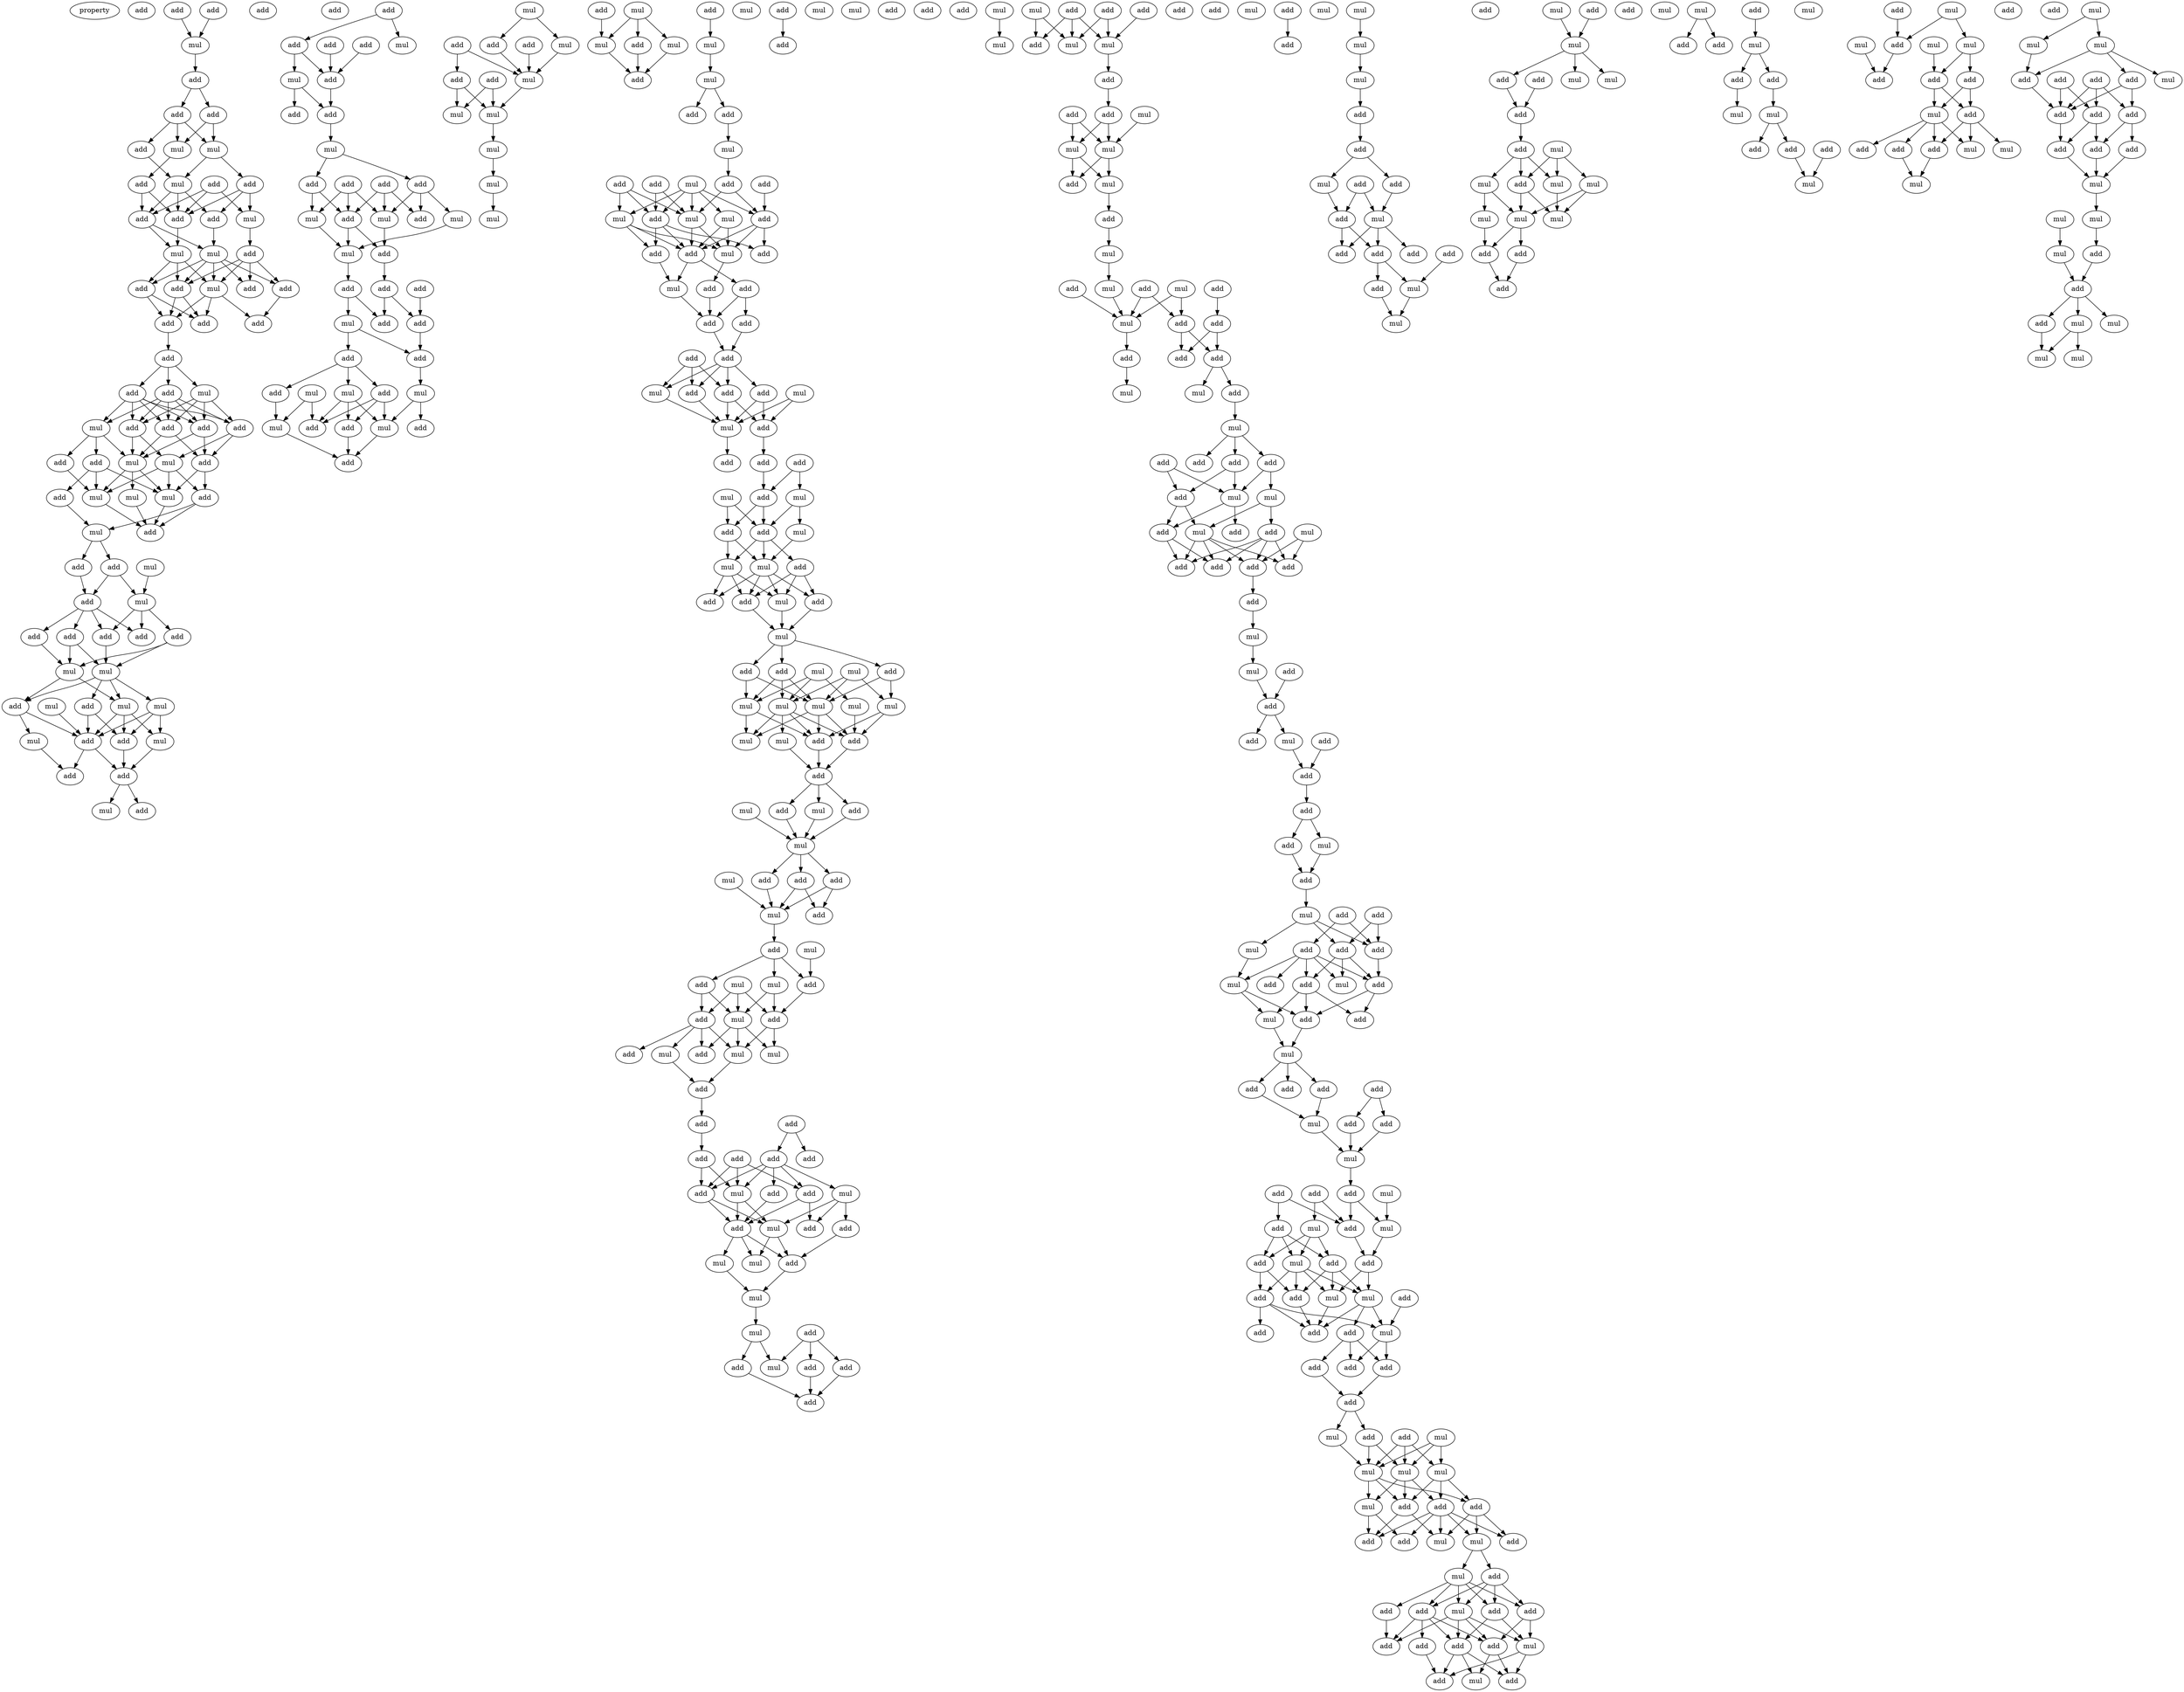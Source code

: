 digraph {
    node [fontcolor=black]
    property [mul=2,lf=1.4]
    0 [ label = add ];
    1 [ label = add ];
    2 [ label = add ];
    3 [ label = mul ];
    4 [ label = add ];
    5 [ label = add ];
    6 [ label = add ];
    7 [ label = mul ];
    8 [ label = mul ];
    9 [ label = add ];
    10 [ label = add ];
    11 [ label = add ];
    12 [ label = add ];
    13 [ label = mul ];
    14 [ label = add ];
    15 [ label = add ];
    16 [ label = mul ];
    17 [ label = add ];
    18 [ label = add ];
    19 [ label = mul ];
    20 [ label = mul ];
    21 [ label = add ];
    22 [ label = add ];
    23 [ label = add ];
    24 [ label = add ];
    25 [ label = mul ];
    26 [ label = add ];
    27 [ label = add ];
    28 [ label = add ];
    29 [ label = add ];
    30 [ label = mul ];
    31 [ label = add ];
    32 [ label = add ];
    33 [ label = add ];
    34 [ label = add ];
    35 [ label = mul ];
    36 [ label = add ];
    37 [ label = add ];
    38 [ label = mul ];
    39 [ label = mul ];
    40 [ label = add ];
    41 [ label = add ];
    42 [ label = add ];
    43 [ label = mul ];
    44 [ label = add ];
    45 [ label = mul ];
    46 [ label = mul ];
    47 [ label = add ];
    48 [ label = mul ];
    49 [ label = add ];
    50 [ label = add ];
    51 [ label = mul ];
    52 [ label = add ];
    53 [ label = add ];
    54 [ label = mul ];
    55 [ label = add ];
    56 [ label = add ];
    57 [ label = add ];
    58 [ label = add ];
    59 [ label = add ];
    60 [ label = mul ];
    61 [ label = mul ];
    62 [ label = add ];
    63 [ label = mul ];
    64 [ label = mul ];
    65 [ label = add ];
    66 [ label = mul ];
    67 [ label = add ];
    68 [ label = mul ];
    69 [ label = mul ];
    70 [ label = add ];
    71 [ label = add ];
    72 [ label = add ];
    73 [ label = mul ];
    74 [ label = add ];
    75 [ label = add ];
    76 [ label = add ];
    77 [ label = add ];
    78 [ label = add ];
    79 [ label = add ];
    80 [ label = add ];
    81 [ label = mul ];
    82 [ label = mul ];
    83 [ label = add ];
    84 [ label = add ];
    85 [ label = add ];
    86 [ label = mul ];
    87 [ label = add ];
    88 [ label = add ];
    89 [ label = add ];
    90 [ label = add ];
    91 [ label = mul ];
    92 [ label = add ];
    93 [ label = mul ];
    94 [ label = add ];
    95 [ label = mul ];
    96 [ label = add ];
    97 [ label = mul ];
    98 [ label = add ];
    99 [ label = add ];
    100 [ label = add ];
    101 [ label = mul ];
    102 [ label = add ];
    103 [ label = add ];
    104 [ label = add ];
    105 [ label = add ];
    106 [ label = add ];
    107 [ label = mul ];
    108 [ label = mul ];
    109 [ label = mul ];
    110 [ label = add ];
    111 [ label = mul ];
    112 [ label = add ];
    113 [ label = add ];
    114 [ label = add ];
    115 [ label = mul ];
    116 [ label = add ];
    117 [ label = mul ];
    118 [ label = add ];
    119 [ label = add ];
    120 [ label = add ];
    121 [ label = mul ];
    122 [ label = add ];
    123 [ label = add ];
    124 [ label = mul ];
    125 [ label = mul ];
    126 [ label = mul ];
    127 [ label = mul ];
    128 [ label = add ];
    129 [ label = mul ];
    130 [ label = mul ];
    131 [ label = add ];
    132 [ label = mul ];
    133 [ label = mul ];
    134 [ label = mul ];
    135 [ label = add ];
    136 [ label = add ];
    137 [ label = mul ];
    138 [ label = mul ];
    139 [ label = add ];
    140 [ label = mul ];
    141 [ label = add ];
    142 [ label = add ];
    143 [ label = add ];
    144 [ label = mul ];
    145 [ label = mul ];
    146 [ label = add ];
    147 [ label = add ];
    148 [ label = add ];
    149 [ label = mul ];
    150 [ label = add ];
    151 [ label = mul ];
    152 [ label = add ];
    153 [ label = mul ];
    154 [ label = mul ];
    155 [ label = add ];
    156 [ label = add ];
    157 [ label = add ];
    158 [ label = mul ];
    159 [ label = add ];
    160 [ label = mul ];
    161 [ label = add ];
    162 [ label = add ];
    163 [ label = add ];
    164 [ label = add ];
    165 [ label = add ];
    166 [ label = add ];
    167 [ label = add ];
    168 [ label = mul ];
    169 [ label = mul ];
    170 [ label = add ];
    171 [ label = add ];
    172 [ label = mul ];
    173 [ label = add ];
    174 [ label = add ];
    175 [ label = add ];
    176 [ label = add ];
    177 [ label = mul ];
    178 [ label = mul ];
    179 [ label = add ];
    180 [ label = add ];
    181 [ label = add ];
    182 [ label = mul ];
    183 [ label = add ];
    184 [ label = mul ];
    185 [ label = mul ];
    186 [ label = add ];
    187 [ label = add ];
    188 [ label = mul ];
    189 [ label = add ];
    190 [ label = mul ];
    191 [ label = mul ];
    192 [ label = add ];
    193 [ label = add ];
    194 [ label = mul ];
    195 [ label = add ];
    196 [ label = mul ];
    197 [ label = mul ];
    198 [ label = mul ];
    199 [ label = mul ];
    200 [ label = mul ];
    201 [ label = mul ];
    202 [ label = add ];
    203 [ label = add ];
    204 [ label = mul ];
    205 [ label = add ];
    206 [ label = mul ];
    207 [ label = add ];
    208 [ label = mul ];
    209 [ label = mul ];
    210 [ label = add ];
    211 [ label = mul ];
    212 [ label = mul ];
    213 [ label = add ];
    214 [ label = add ];
    215 [ label = add ];
    216 [ label = mul ];
    217 [ label = add ];
    218 [ label = mul ];
    219 [ label = add ];
    220 [ label = add ];
    221 [ label = add ];
    222 [ label = mul ];
    223 [ label = mul ];
    224 [ label = add ];
    225 [ label = mul ];
    226 [ label = add ];
    227 [ label = mul ];
    228 [ label = mul ];
    229 [ label = mul ];
    230 [ label = add ];
    231 [ label = add ];
    232 [ label = add ];
    233 [ label = add ];
    234 [ label = add ];
    235 [ label = add ];
    236 [ label = add ];
    237 [ label = add ];
    238 [ label = add ];
    239 [ label = mul ];
    240 [ label = add ];
    241 [ label = add ];
    242 [ label = mul ];
    243 [ label = add ];
    244 [ label = add ];
    245 [ label = add ];
    246 [ label = mul ];
    247 [ label = add ];
    248 [ label = mul ];
    249 [ label = mul ];
    250 [ label = add ];
    251 [ label = mul ];
    252 [ label = mul ];
    253 [ label = add ];
    254 [ label = add ];
    255 [ label = add ];
    256 [ label = add ];
    257 [ label = mul ];
    258 [ label = add ];
    259 [ label = add ];
    260 [ label = add ];
    261 [ label = add ];
    262 [ label = mul ];
    263 [ label = mul ];
    264 [ label = mul ];
    265 [ label = add ];
    266 [ label = add ];
    267 [ label = add ];
    268 [ label = mul ];
    269 [ label = add ];
    270 [ label = mul ];
    271 [ label = add ];
    272 [ label = add ];
    273 [ label = add ];
    274 [ label = mul ];
    275 [ label = mul ];
    276 [ label = mul ];
    277 [ label = add ];
    278 [ label = add ];
    279 [ label = mul ];
    280 [ label = add ];
    281 [ label = mul ];
    282 [ label = add ];
    283 [ label = mul ];
    284 [ label = add ];
    285 [ label = mul ];
    286 [ label = add ];
    287 [ label = add ];
    288 [ label = add ];
    289 [ label = mul ];
    290 [ label = add ];
    291 [ label = add ];
    292 [ label = add ];
    293 [ label = mul ];
    294 [ label = add ];
    295 [ label = mul ];
    296 [ label = mul ];
    297 [ label = add ];
    298 [ label = add ];
    299 [ label = add ];
    300 [ label = add ];
    301 [ label = add ];
    302 [ label = mul ];
    303 [ label = mul ];
    304 [ label = mul ];
    305 [ label = add ];
    306 [ label = add ];
    307 [ label = add ];
    308 [ label = mul ];
    309 [ label = add ];
    310 [ label = add ];
    311 [ label = add ];
    312 [ label = add ];
    313 [ label = add ];
    314 [ label = mul ];
    315 [ label = add ];
    316 [ label = mul ];
    317 [ label = add ];
    318 [ label = add ];
    319 [ label = add ];
    320 [ label = add ];
    321 [ label = mul ];
    322 [ label = mul ];
    323 [ label = add ];
    324 [ label = add ];
    325 [ label = add ];
    326 [ label = mul ];
    327 [ label = add ];
    328 [ label = mul ];
    329 [ label = add ];
    330 [ label = add ];
    331 [ label = add ];
    332 [ label = add ];
    333 [ label = add ];
    334 [ label = mul ];
    335 [ label = add ];
    336 [ label = add ];
    337 [ label = add ];
    338 [ label = mul ];
    339 [ label = mul ];
    340 [ label = add ];
    341 [ label = add ];
    342 [ label = mul ];
    343 [ label = mul ];
    344 [ label = add ];
    345 [ label = add ];
    346 [ label = add ];
    347 [ label = add ];
    348 [ label = add ];
    349 [ label = mul ];
    350 [ label = add ];
    351 [ label = mul ];
    352 [ label = add ];
    353 [ label = add ];
    354 [ label = mul ];
    355 [ label = add ];
    356 [ label = add ];
    357 [ label = mul ];
    358 [ label = mul ];
    359 [ label = add ];
    360 [ label = add ];
    361 [ label = add ];
    362 [ label = mul ];
    363 [ label = add ];
    364 [ label = add ];
    365 [ label = mul ];
    366 [ label = add ];
    367 [ label = add ];
    368 [ label = mul ];
    369 [ label = add ];
    370 [ label = add ];
    371 [ label = add ];
    372 [ label = mul ];
    373 [ label = add ];
    374 [ label = add ];
    375 [ label = add ];
    376 [ label = add ];
    377 [ label = add ];
    378 [ label = mul ];
    379 [ label = add ];
    380 [ label = mul ];
    381 [ label = mul ];
    382 [ label = mul ];
    383 [ label = mul ];
    384 [ label = add ];
    385 [ label = mul ];
    386 [ label = add ];
    387 [ label = add ];
    388 [ label = mul ];
    389 [ label = add ];
    390 [ label = mul ];
    391 [ label = add ];
    392 [ label = add ];
    393 [ label = add ];
    394 [ label = mul ];
    395 [ label = add ];
    396 [ label = add ];
    397 [ label = add ];
    398 [ label = mul ];
    399 [ label = add ];
    400 [ label = add ];
    401 [ label = add ];
    402 [ label = add ];
    403 [ label = add ];
    404 [ label = mul ];
    405 [ label = add ];
    406 [ label = add ];
    407 [ label = mul ];
    408 [ label = add ];
    409 [ label = mul ];
    410 [ label = mul ];
    411 [ label = add ];
    412 [ label = add ];
    413 [ label = mul ];
    414 [ label = mul ];
    415 [ label = add ];
    416 [ label = add ];
    417 [ label = add ];
    418 [ label = add ];
    419 [ label = mul ];
    420 [ label = mul ];
    421 [ label = add ];
    422 [ label = add ];
    423 [ label = add ];
    424 [ label = add ];
    425 [ label = add ];
    426 [ label = add ];
    427 [ label = mul ];
    428 [ label = mul ];
    429 [ label = mul ];
    430 [ label = add ];
    431 [ label = add ];
    432 [ label = mul ];
    433 [ label = add ];
    434 [ label = add ];
    435 [ label = mul ];
    436 [ label = mul ];
    437 [ label = add ];
    438 [ label = mul ];
    439 [ label = add ];
    440 [ label = add ];
    441 [ label = mul ];
    442 [ label = mul ];
    443 [ label = mul ];
    444 [ label = mul ];
    445 [ label = mul ];
    446 [ label = mul ];
    447 [ label = mul ];
    448 [ label = add ];
    449 [ label = add ];
    450 [ label = mul ];
    451 [ label = add ];
    452 [ label = add ];
    453 [ label = add ];
    454 [ label = add ];
    455 [ label = mul ];
    456 [ label = add ];
    457 [ label = add ];
    458 [ label = mul ];
    459 [ label = mul ];
    460 [ label = mul ];
    461 [ label = add ];
    462 [ label = add ];
    463 [ label = add ];
    464 [ label = mul ];
    465 [ label = add ];
    466 [ label = add ];
    467 [ label = mul ];
    468 [ label = mul ];
    469 [ label = mul ];
    470 [ label = mul ];
    471 [ label = add ];
    472 [ label = add ];
    473 [ label = add ];
    474 [ label = add ];
    475 [ label = mul ];
    476 [ label = add ];
    477 [ label = mul ];
    478 [ label = add ];
    479 [ label = add ];
    480 [ label = mul ];
    481 [ label = add ];
    482 [ label = mul ];
    483 [ label = add ];
    484 [ label = mul ];
    485 [ label = mul ];
    486 [ label = mul ];
    487 [ label = add ];
    488 [ label = add ];
    489 [ label = add ];
    490 [ label = mul ];
    491 [ label = add ];
    492 [ label = add ];
    493 [ label = add ];
    494 [ label = add ];
    495 [ label = add ];
    496 [ label = add ];
    497 [ label = add ];
    498 [ label = mul ];
    499 [ label = mul ];
    500 [ label = mul ];
    501 [ label = mul ];
    502 [ label = add ];
    503 [ label = add ];
    504 [ label = add ];
    505 [ label = mul ];
    506 [ label = mul ];
    507 [ label = mul ];
    508 [ label = mul ];
    1 -> 3 [ name = 0 ];
    2 -> 3 [ name = 1 ];
    3 -> 4 [ name = 2 ];
    4 -> 5 [ name = 3 ];
    4 -> 6 [ name = 4 ];
    5 -> 7 [ name = 5 ];
    5 -> 8 [ name = 6 ];
    5 -> 9 [ name = 7 ];
    6 -> 7 [ name = 8 ];
    6 -> 8 [ name = 9 ];
    7 -> 11 [ name = 10 ];
    7 -> 13 [ name = 11 ];
    8 -> 12 [ name = 12 ];
    9 -> 13 [ name = 13 ];
    10 -> 14 [ name = 14 ];
    10 -> 16 [ name = 15 ];
    10 -> 17 [ name = 16 ];
    11 -> 15 [ name = 17 ];
    11 -> 16 [ name = 18 ];
    11 -> 17 [ name = 19 ];
    12 -> 14 [ name = 20 ];
    12 -> 17 [ name = 21 ];
    13 -> 14 [ name = 22 ];
    13 -> 15 [ name = 23 ];
    13 -> 17 [ name = 24 ];
    14 -> 19 [ name = 25 ];
    14 -> 20 [ name = 26 ];
    15 -> 20 [ name = 27 ];
    16 -> 18 [ name = 28 ];
    17 -> 19 [ name = 29 ];
    18 -> 21 [ name = 30 ];
    18 -> 22 [ name = 31 ];
    18 -> 24 [ name = 32 ];
    18 -> 25 [ name = 33 ];
    19 -> 21 [ name = 34 ];
    19 -> 23 [ name = 35 ];
    19 -> 25 [ name = 36 ];
    20 -> 21 [ name = 37 ];
    20 -> 22 [ name = 38 ];
    20 -> 23 [ name = 39 ];
    20 -> 24 [ name = 40 ];
    20 -> 25 [ name = 41 ];
    21 -> 27 [ name = 42 ];
    21 -> 28 [ name = 43 ];
    22 -> 26 [ name = 44 ];
    23 -> 27 [ name = 45 ];
    23 -> 28 [ name = 46 ];
    25 -> 26 [ name = 47 ];
    25 -> 27 [ name = 48 ];
    25 -> 28 [ name = 49 ];
    28 -> 29 [ name = 50 ];
    29 -> 30 [ name = 51 ];
    29 -> 31 [ name = 52 ];
    29 -> 32 [ name = 53 ];
    30 -> 33 [ name = 54 ];
    30 -> 34 [ name = 55 ];
    30 -> 36 [ name = 56 ];
    30 -> 37 [ name = 57 ];
    31 -> 33 [ name = 58 ];
    31 -> 34 [ name = 59 ];
    31 -> 35 [ name = 60 ];
    31 -> 36 [ name = 61 ];
    31 -> 37 [ name = 62 ];
    32 -> 33 [ name = 63 ];
    32 -> 34 [ name = 64 ];
    32 -> 35 [ name = 65 ];
    32 -> 36 [ name = 66 ];
    32 -> 37 [ name = 67 ];
    33 -> 38 [ name = 68 ];
    33 -> 40 [ name = 69 ];
    34 -> 38 [ name = 70 ];
    34 -> 40 [ name = 71 ];
    35 -> 38 [ name = 72 ];
    35 -> 41 [ name = 73 ];
    35 -> 42 [ name = 74 ];
    36 -> 38 [ name = 75 ];
    36 -> 39 [ name = 76 ];
    37 -> 39 [ name = 77 ];
    37 -> 40 [ name = 78 ];
    38 -> 43 [ name = 79 ];
    38 -> 45 [ name = 80 ];
    38 -> 46 [ name = 81 ];
    39 -> 43 [ name = 82 ];
    39 -> 44 [ name = 83 ];
    39 -> 46 [ name = 84 ];
    40 -> 43 [ name = 85 ];
    40 -> 44 [ name = 86 ];
    41 -> 46 [ name = 87 ];
    42 -> 43 [ name = 88 ];
    42 -> 46 [ name = 89 ];
    42 -> 47 [ name = 90 ];
    43 -> 49 [ name = 91 ];
    44 -> 48 [ name = 92 ];
    44 -> 49 [ name = 93 ];
    45 -> 49 [ name = 94 ];
    46 -> 49 [ name = 95 ];
    47 -> 48 [ name = 96 ];
    48 -> 50 [ name = 97 ];
    48 -> 52 [ name = 98 ];
    50 -> 53 [ name = 99 ];
    51 -> 54 [ name = 100 ];
    52 -> 53 [ name = 101 ];
    52 -> 54 [ name = 102 ];
    53 -> 55 [ name = 103 ];
    53 -> 57 [ name = 104 ];
    53 -> 58 [ name = 105 ];
    53 -> 59 [ name = 106 ];
    54 -> 56 [ name = 107 ];
    54 -> 57 [ name = 108 ];
    54 -> 58 [ name = 109 ];
    55 -> 60 [ name = 110 ];
    55 -> 61 [ name = 111 ];
    56 -> 60 [ name = 112 ];
    56 -> 61 [ name = 113 ];
    58 -> 60 [ name = 114 ];
    59 -> 61 [ name = 115 ];
    60 -> 62 [ name = 116 ];
    60 -> 63 [ name = 117 ];
    60 -> 64 [ name = 118 ];
    60 -> 65 [ name = 119 ];
    61 -> 64 [ name = 120 ];
    61 -> 65 [ name = 121 ];
    62 -> 67 [ name = 122 ];
    62 -> 70 [ name = 123 ];
    63 -> 67 [ name = 124 ];
    63 -> 69 [ name = 125 ];
    63 -> 70 [ name = 126 ];
    64 -> 67 [ name = 127 ];
    64 -> 69 [ name = 128 ];
    64 -> 70 [ name = 129 ];
    65 -> 67 [ name = 130 ];
    65 -> 68 [ name = 131 ];
    66 -> 67 [ name = 132 ];
    67 -> 71 [ name = 133 ];
    67 -> 72 [ name = 134 ];
    68 -> 71 [ name = 135 ];
    69 -> 72 [ name = 136 ];
    70 -> 72 [ name = 137 ];
    72 -> 73 [ name = 138 ];
    72 -> 75 [ name = 139 ];
    77 -> 78 [ name = 140 ];
    77 -> 81 [ name = 141 ];
    78 -> 82 [ name = 142 ];
    78 -> 83 [ name = 143 ];
    79 -> 83 [ name = 144 ];
    80 -> 83 [ name = 145 ];
    82 -> 84 [ name = 146 ];
    82 -> 85 [ name = 147 ];
    83 -> 84 [ name = 148 ];
    84 -> 86 [ name = 149 ];
    86 -> 89 [ name = 150 ];
    86 -> 90 [ name = 151 ];
    87 -> 91 [ name = 152 ];
    87 -> 92 [ name = 153 ];
    87 -> 94 [ name = 154 ];
    88 -> 91 [ name = 155 ];
    88 -> 93 [ name = 156 ];
    88 -> 94 [ name = 157 ];
    89 -> 91 [ name = 158 ];
    89 -> 92 [ name = 159 ];
    89 -> 95 [ name = 160 ];
    90 -> 93 [ name = 161 ];
    90 -> 94 [ name = 162 ];
    91 -> 96 [ name = 163 ];
    93 -> 97 [ name = 164 ];
    94 -> 96 [ name = 165 ];
    94 -> 97 [ name = 166 ];
    95 -> 97 [ name = 167 ];
    96 -> 100 [ name = 168 ];
    97 -> 99 [ name = 169 ];
    98 -> 103 [ name = 170 ];
    99 -> 101 [ name = 171 ];
    99 -> 102 [ name = 172 ];
    100 -> 102 [ name = 173 ];
    100 -> 103 [ name = 174 ];
    101 -> 104 [ name = 175 ];
    101 -> 105 [ name = 176 ];
    103 -> 104 [ name = 177 ];
    104 -> 107 [ name = 178 ];
    105 -> 106 [ name = 179 ];
    105 -> 108 [ name = 180 ];
    105 -> 110 [ name = 181 ];
    106 -> 111 [ name = 182 ];
    107 -> 112 [ name = 183 ];
    107 -> 115 [ name = 184 ];
    108 -> 113 [ name = 185 ];
    108 -> 114 [ name = 186 ];
    108 -> 115 [ name = 187 ];
    109 -> 111 [ name = 188 ];
    109 -> 114 [ name = 189 ];
    110 -> 113 [ name = 190 ];
    110 -> 114 [ name = 191 ];
    110 -> 115 [ name = 192 ];
    111 -> 116 [ name = 193 ];
    113 -> 116 [ name = 194 ];
    115 -> 116 [ name = 195 ];
    117 -> 119 [ name = 196 ];
    117 -> 121 [ name = 197 ];
    118 -> 123 [ name = 198 ];
    118 -> 124 [ name = 199 ];
    119 -> 124 [ name = 200 ];
    120 -> 124 [ name = 201 ];
    121 -> 124 [ name = 202 ];
    122 -> 125 [ name = 203 ];
    122 -> 126 [ name = 204 ];
    123 -> 125 [ name = 205 ];
    123 -> 126 [ name = 206 ];
    124 -> 125 [ name = 207 ];
    125 -> 127 [ name = 208 ];
    127 -> 129 [ name = 209 ];
    128 -> 134 [ name = 210 ];
    129 -> 132 [ name = 211 ];
    130 -> 131 [ name = 212 ];
    130 -> 133 [ name = 213 ];
    130 -> 134 [ name = 214 ];
    131 -> 135 [ name = 215 ];
    133 -> 135 [ name = 216 ];
    134 -> 135 [ name = 217 ];
    136 -> 138 [ name = 218 ];
    138 -> 140 [ name = 219 ];
    139 -> 141 [ name = 220 ];
    140 -> 142 [ name = 221 ];
    140 -> 143 [ name = 222 ];
    143 -> 145 [ name = 223 ];
    145 -> 150 [ name = 224 ];
    146 -> 152 [ name = 225 ];
    147 -> 151 [ name = 226 ];
    147 -> 155 [ name = 227 ];
    148 -> 151 [ name = 228 ];
    148 -> 154 [ name = 229 ];
    148 -> 155 [ name = 230 ];
    149 -> 151 [ name = 231 ];
    149 -> 152 [ name = 232 ];
    149 -> 153 [ name = 233 ];
    149 -> 154 [ name = 234 ];
    149 -> 155 [ name = 235 ];
    150 -> 151 [ name = 236 ];
    150 -> 152 [ name = 237 ];
    151 -> 158 [ name = 238 ];
    151 -> 159 [ name = 239 ];
    152 -> 157 [ name = 240 ];
    152 -> 158 [ name = 241 ];
    152 -> 159 [ name = 242 ];
    153 -> 158 [ name = 243 ];
    153 -> 159 [ name = 244 ];
    154 -> 156 [ name = 245 ];
    154 -> 158 [ name = 246 ];
    154 -> 159 [ name = 247 ];
    155 -> 156 [ name = 248 ];
    155 -> 157 [ name = 249 ];
    155 -> 159 [ name = 250 ];
    156 -> 160 [ name = 251 ];
    158 -> 162 [ name = 252 ];
    159 -> 160 [ name = 253 ];
    159 -> 161 [ name = 254 ];
    160 -> 163 [ name = 255 ];
    161 -> 163 [ name = 256 ];
    161 -> 164 [ name = 257 ];
    162 -> 163 [ name = 258 ];
    163 -> 166 [ name = 259 ];
    164 -> 166 [ name = 260 ];
    165 -> 167 [ name = 261 ];
    165 -> 169 [ name = 262 ];
    165 -> 170 [ name = 263 ];
    166 -> 167 [ name = 264 ];
    166 -> 169 [ name = 265 ];
    166 -> 170 [ name = 266 ];
    166 -> 171 [ name = 267 ];
    167 -> 172 [ name = 268 ];
    167 -> 173 [ name = 269 ];
    168 -> 172 [ name = 270 ];
    168 -> 173 [ name = 271 ];
    169 -> 172 [ name = 272 ];
    170 -> 172 [ name = 273 ];
    171 -> 172 [ name = 274 ];
    171 -> 173 [ name = 275 ];
    172 -> 174 [ name = 276 ];
    173 -> 175 [ name = 277 ];
    175 -> 179 [ name = 278 ];
    176 -> 177 [ name = 279 ];
    176 -> 179 [ name = 280 ];
    177 -> 181 [ name = 281 ];
    177 -> 182 [ name = 282 ];
    178 -> 180 [ name = 283 ];
    178 -> 181 [ name = 284 ];
    179 -> 180 [ name = 285 ];
    179 -> 181 [ name = 286 ];
    180 -> 184 [ name = 287 ];
    180 -> 185 [ name = 288 ];
    181 -> 183 [ name = 289 ];
    181 -> 184 [ name = 290 ];
    181 -> 185 [ name = 291 ];
    182 -> 185 [ name = 292 ];
    183 -> 186 [ name = 293 ];
    183 -> 187 [ name = 294 ];
    183 -> 188 [ name = 295 ];
    184 -> 186 [ name = 296 ];
    184 -> 188 [ name = 297 ];
    184 -> 189 [ name = 298 ];
    185 -> 186 [ name = 299 ];
    185 -> 187 [ name = 300 ];
    185 -> 188 [ name = 301 ];
    185 -> 189 [ name = 302 ];
    186 -> 190 [ name = 303 ];
    187 -> 190 [ name = 304 ];
    188 -> 190 [ name = 305 ];
    190 -> 192 [ name = 306 ];
    190 -> 193 [ name = 307 ];
    190 -> 195 [ name = 308 ];
    191 -> 196 [ name = 309 ];
    191 -> 197 [ name = 310 ];
    191 -> 200 [ name = 311 ];
    192 -> 196 [ name = 312 ];
    192 -> 197 [ name = 313 ];
    192 -> 198 [ name = 314 ];
    193 -> 197 [ name = 315 ];
    193 -> 198 [ name = 316 ];
    194 -> 196 [ name = 317 ];
    194 -> 198 [ name = 318 ];
    194 -> 199 [ name = 319 ];
    195 -> 197 [ name = 320 ];
    195 -> 200 [ name = 321 ];
    196 -> 201 [ name = 322 ];
    196 -> 202 [ name = 323 ];
    196 -> 203 [ name = 324 ];
    196 -> 204 [ name = 325 ];
    197 -> 201 [ name = 326 ];
    197 -> 202 [ name = 327 ];
    197 -> 203 [ name = 328 ];
    198 -> 201 [ name = 329 ];
    198 -> 203 [ name = 330 ];
    199 -> 202 [ name = 331 ];
    200 -> 202 [ name = 332 ];
    200 -> 203 [ name = 333 ];
    202 -> 205 [ name = 334 ];
    203 -> 205 [ name = 335 ];
    204 -> 205 [ name = 336 ];
    205 -> 207 [ name = 337 ];
    205 -> 209 [ name = 338 ];
    205 -> 210 [ name = 339 ];
    206 -> 211 [ name = 340 ];
    207 -> 211 [ name = 341 ];
    209 -> 211 [ name = 342 ];
    210 -> 211 [ name = 343 ];
    211 -> 213 [ name = 344 ];
    211 -> 214 [ name = 345 ];
    211 -> 215 [ name = 346 ];
    212 -> 216 [ name = 347 ];
    213 -> 216 [ name = 348 ];
    214 -> 216 [ name = 349 ];
    214 -> 217 [ name = 350 ];
    215 -> 216 [ name = 351 ];
    215 -> 217 [ name = 352 ];
    216 -> 219 [ name = 353 ];
    218 -> 220 [ name = 354 ];
    219 -> 220 [ name = 355 ];
    219 -> 221 [ name = 356 ];
    219 -> 222 [ name = 357 ];
    220 -> 226 [ name = 358 ];
    221 -> 224 [ name = 359 ];
    221 -> 225 [ name = 360 ];
    222 -> 225 [ name = 361 ];
    222 -> 226 [ name = 362 ];
    223 -> 224 [ name = 363 ];
    223 -> 225 [ name = 364 ];
    223 -> 226 [ name = 365 ];
    224 -> 228 [ name = 366 ];
    224 -> 229 [ name = 367 ];
    224 -> 230 [ name = 368 ];
    224 -> 231 [ name = 369 ];
    225 -> 227 [ name = 370 ];
    225 -> 229 [ name = 371 ];
    225 -> 230 [ name = 372 ];
    226 -> 227 [ name = 373 ];
    226 -> 229 [ name = 374 ];
    228 -> 232 [ name = 375 ];
    229 -> 232 [ name = 376 ];
    232 -> 234 [ name = 377 ];
    233 -> 236 [ name = 378 ];
    233 -> 238 [ name = 379 ];
    234 -> 235 [ name = 380 ];
    235 -> 240 [ name = 381 ];
    235 -> 242 [ name = 382 ];
    236 -> 239 [ name = 383 ];
    236 -> 240 [ name = 384 ];
    236 -> 241 [ name = 385 ];
    236 -> 242 [ name = 386 ];
    236 -> 243 [ name = 387 ];
    237 -> 240 [ name = 388 ];
    237 -> 242 [ name = 389 ];
    237 -> 243 [ name = 390 ];
    239 -> 245 [ name = 391 ];
    239 -> 246 [ name = 392 ];
    239 -> 247 [ name = 393 ];
    240 -> 244 [ name = 394 ];
    240 -> 246 [ name = 395 ];
    241 -> 244 [ name = 396 ];
    242 -> 244 [ name = 397 ];
    242 -> 246 [ name = 398 ];
    243 -> 244 [ name = 399 ];
    243 -> 247 [ name = 400 ];
    244 -> 248 [ name = 401 ];
    244 -> 249 [ name = 402 ];
    244 -> 250 [ name = 403 ];
    245 -> 250 [ name = 404 ];
    246 -> 249 [ name = 405 ];
    246 -> 250 [ name = 406 ];
    248 -> 251 [ name = 407 ];
    250 -> 251 [ name = 408 ];
    251 -> 252 [ name = 409 ];
    252 -> 256 [ name = 410 ];
    252 -> 257 [ name = 411 ];
    253 -> 255 [ name = 412 ];
    253 -> 257 [ name = 413 ];
    253 -> 258 [ name = 414 ];
    255 -> 259 [ name = 415 ];
    256 -> 259 [ name = 416 ];
    258 -> 259 [ name = 417 ];
    262 -> 263 [ name = 418 ];
    264 -> 268 [ name = 419 ];
    264 -> 269 [ name = 420 ];
    265 -> 268 [ name = 421 ];
    265 -> 270 [ name = 422 ];
    266 -> 270 [ name = 423 ];
    267 -> 268 [ name = 424 ];
    267 -> 269 [ name = 425 ];
    267 -> 270 [ name = 426 ];
    270 -> 271 [ name = 427 ];
    271 -> 273 [ name = 428 ];
    272 -> 275 [ name = 429 ];
    272 -> 276 [ name = 430 ];
    273 -> 275 [ name = 431 ];
    273 -> 276 [ name = 432 ];
    274 -> 276 [ name = 433 ];
    275 -> 278 [ name = 434 ];
    275 -> 279 [ name = 435 ];
    276 -> 278 [ name = 436 ];
    276 -> 279 [ name = 437 ];
    279 -> 280 [ name = 438 ];
    280 -> 281 [ name = 439 ];
    281 -> 283 [ name = 440 ];
    282 -> 289 [ name = 441 ];
    283 -> 289 [ name = 442 ];
    284 -> 287 [ name = 443 ];
    285 -> 288 [ name = 444 ];
    285 -> 289 [ name = 445 ];
    286 -> 288 [ name = 446 ];
    286 -> 289 [ name = 447 ];
    287 -> 290 [ name = 448 ];
    287 -> 292 [ name = 449 ];
    288 -> 290 [ name = 450 ];
    288 -> 292 [ name = 451 ];
    289 -> 291 [ name = 452 ];
    290 -> 294 [ name = 453 ];
    290 -> 295 [ name = 454 ];
    291 -> 293 [ name = 455 ];
    294 -> 296 [ name = 456 ];
    296 -> 297 [ name = 457 ];
    296 -> 298 [ name = 458 ];
    296 -> 299 [ name = 459 ];
    298 -> 301 [ name = 460 ];
    298 -> 302 [ name = 461 ];
    299 -> 302 [ name = 462 ];
    299 -> 303 [ name = 463 ];
    300 -> 301 [ name = 464 ];
    300 -> 302 [ name = 465 ];
    301 -> 306 [ name = 466 ];
    301 -> 308 [ name = 467 ];
    302 -> 306 [ name = 468 ];
    302 -> 307 [ name = 469 ];
    303 -> 305 [ name = 470 ];
    303 -> 308 [ name = 471 ];
    304 -> 309 [ name = 472 ];
    304 -> 312 [ name = 473 ];
    305 -> 309 [ name = 474 ];
    305 -> 310 [ name = 475 ];
    305 -> 311 [ name = 476 ];
    305 -> 312 [ name = 477 ];
    306 -> 310 [ name = 478 ];
    306 -> 311 [ name = 479 ];
    308 -> 309 [ name = 480 ];
    308 -> 310 [ name = 481 ];
    308 -> 311 [ name = 482 ];
    308 -> 312 [ name = 483 ];
    309 -> 313 [ name = 484 ];
    313 -> 314 [ name = 485 ];
    314 -> 316 [ name = 486 ];
    315 -> 317 [ name = 487 ];
    316 -> 317 [ name = 488 ];
    317 -> 319 [ name = 489 ];
    317 -> 321 [ name = 490 ];
    320 -> 323 [ name = 491 ];
    321 -> 323 [ name = 492 ];
    323 -> 324 [ name = 493 ];
    324 -> 325 [ name = 494 ];
    324 -> 326 [ name = 495 ];
    325 -> 327 [ name = 496 ];
    326 -> 327 [ name = 497 ];
    327 -> 328 [ name = 498 ];
    328 -> 331 [ name = 499 ];
    328 -> 332 [ name = 500 ];
    328 -> 334 [ name = 501 ];
    329 -> 331 [ name = 502 ];
    329 -> 332 [ name = 503 ];
    330 -> 332 [ name = 504 ];
    330 -> 333 [ name = 505 ];
    331 -> 336 [ name = 506 ];
    331 -> 337 [ name = 507 ];
    331 -> 339 [ name = 508 ];
    332 -> 336 [ name = 509 ];
    333 -> 335 [ name = 510 ];
    333 -> 336 [ name = 511 ];
    333 -> 337 [ name = 512 ];
    333 -> 338 [ name = 513 ];
    333 -> 339 [ name = 514 ];
    334 -> 338 [ name = 515 ];
    336 -> 340 [ name = 516 ];
    336 -> 341 [ name = 517 ];
    337 -> 340 [ name = 518 ];
    337 -> 341 [ name = 519 ];
    337 -> 342 [ name = 520 ];
    338 -> 340 [ name = 521 ];
    338 -> 342 [ name = 522 ];
    340 -> 343 [ name = 523 ];
    342 -> 343 [ name = 524 ];
    343 -> 344 [ name = 525 ];
    343 -> 346 [ name = 526 ];
    343 -> 347 [ name = 527 ];
    344 -> 349 [ name = 528 ];
    345 -> 348 [ name = 529 ];
    345 -> 350 [ name = 530 ];
    347 -> 349 [ name = 531 ];
    348 -> 351 [ name = 532 ];
    349 -> 351 [ name = 533 ];
    350 -> 351 [ name = 534 ];
    351 -> 353 [ name = 535 ];
    352 -> 356 [ name = 536 ];
    352 -> 359 [ name = 537 ];
    353 -> 356 [ name = 538 ];
    353 -> 358 [ name = 539 ];
    354 -> 358 [ name = 540 ];
    355 -> 356 [ name = 541 ];
    355 -> 357 [ name = 542 ];
    356 -> 363 [ name = 543 ];
    357 -> 360 [ name = 544 ];
    357 -> 361 [ name = 545 ];
    357 -> 362 [ name = 546 ];
    358 -> 363 [ name = 547 ];
    359 -> 360 [ name = 548 ];
    359 -> 361 [ name = 549 ];
    359 -> 362 [ name = 550 ];
    360 -> 366 [ name = 551 ];
    360 -> 367 [ name = 552 ];
    361 -> 365 [ name = 553 ];
    361 -> 366 [ name = 554 ];
    361 -> 368 [ name = 555 ];
    362 -> 365 [ name = 556 ];
    362 -> 366 [ name = 557 ];
    362 -> 367 [ name = 558 ];
    362 -> 368 [ name = 559 ];
    363 -> 365 [ name = 560 ];
    363 -> 368 [ name = 561 ];
    364 -> 372 [ name = 562 ];
    365 -> 369 [ name = 563 ];
    366 -> 369 [ name = 564 ];
    367 -> 369 [ name = 565 ];
    367 -> 371 [ name = 566 ];
    367 -> 372 [ name = 567 ];
    368 -> 369 [ name = 568 ];
    368 -> 370 [ name = 569 ];
    368 -> 372 [ name = 570 ];
    370 -> 373 [ name = 571 ];
    370 -> 374 [ name = 572 ];
    370 -> 375 [ name = 573 ];
    372 -> 373 [ name = 574 ];
    372 -> 375 [ name = 575 ];
    374 -> 376 [ name = 576 ];
    375 -> 376 [ name = 577 ];
    376 -> 377 [ name = 578 ];
    376 -> 378 [ name = 579 ];
    377 -> 381 [ name = 580 ];
    377 -> 383 [ name = 581 ];
    378 -> 383 [ name = 582 ];
    379 -> 381 [ name = 583 ];
    379 -> 382 [ name = 584 ];
    379 -> 383 [ name = 585 ];
    380 -> 381 [ name = 586 ];
    380 -> 382 [ name = 587 ];
    380 -> 383 [ name = 588 ];
    381 -> 384 [ name = 589 ];
    381 -> 385 [ name = 590 ];
    381 -> 386 [ name = 591 ];
    382 -> 384 [ name = 592 ];
    382 -> 386 [ name = 593 ];
    382 -> 387 [ name = 594 ];
    383 -> 385 [ name = 595 ];
    383 -> 386 [ name = 596 ];
    383 -> 387 [ name = 597 ];
    384 -> 388 [ name = 598 ];
    384 -> 389 [ name = 599 ];
    384 -> 390 [ name = 600 ];
    384 -> 391 [ name = 601 ];
    384 -> 392 [ name = 602 ];
    385 -> 389 [ name = 603 ];
    385 -> 391 [ name = 604 ];
    386 -> 389 [ name = 605 ];
    386 -> 390 [ name = 606 ];
    387 -> 388 [ name = 607 ];
    387 -> 390 [ name = 608 ];
    387 -> 392 [ name = 609 ];
    388 -> 393 [ name = 610 ];
    388 -> 394 [ name = 611 ];
    393 -> 395 [ name = 612 ];
    393 -> 396 [ name = 613 ];
    393 -> 397 [ name = 614 ];
    393 -> 398 [ name = 615 ];
    394 -> 395 [ name = 616 ];
    394 -> 396 [ name = 617 ];
    394 -> 397 [ name = 618 ];
    394 -> 398 [ name = 619 ];
    394 -> 399 [ name = 620 ];
    395 -> 401 [ name = 621 ];
    395 -> 404 [ name = 622 ];
    396 -> 400 [ name = 623 ];
    396 -> 401 [ name = 624 ];
    396 -> 402 [ name = 625 ];
    396 -> 403 [ name = 626 ];
    397 -> 403 [ name = 627 ];
    397 -> 404 [ name = 628 ];
    398 -> 401 [ name = 629 ];
    398 -> 402 [ name = 630 ];
    398 -> 403 [ name = 631 ];
    398 -> 404 [ name = 632 ];
    399 -> 402 [ name = 633 ];
    400 -> 405 [ name = 634 ];
    401 -> 405 [ name = 635 ];
    401 -> 406 [ name = 636 ];
    401 -> 407 [ name = 637 ];
    403 -> 406 [ name = 638 ];
    403 -> 407 [ name = 639 ];
    404 -> 405 [ name = 640 ];
    404 -> 406 [ name = 641 ];
    408 -> 411 [ name = 642 ];
    410 -> 413 [ name = 643 ];
    413 -> 414 [ name = 644 ];
    414 -> 415 [ name = 645 ];
    415 -> 416 [ name = 646 ];
    416 -> 417 [ name = 647 ];
    416 -> 419 [ name = 648 ];
    417 -> 420 [ name = 649 ];
    418 -> 420 [ name = 650 ];
    418 -> 421 [ name = 651 ];
    419 -> 421 [ name = 652 ];
    420 -> 422 [ name = 653 ];
    420 -> 423 [ name = 654 ];
    420 -> 425 [ name = 655 ];
    421 -> 423 [ name = 656 ];
    421 -> 425 [ name = 657 ];
    424 -> 427 [ name = 658 ];
    425 -> 426 [ name = 659 ];
    425 -> 427 [ name = 660 ];
    426 -> 428 [ name = 661 ];
    427 -> 428 [ name = 662 ];
    429 -> 432 [ name = 663 ];
    431 -> 432 [ name = 664 ];
    432 -> 433 [ name = 665 ];
    432 -> 435 [ name = 666 ];
    432 -> 436 [ name = 667 ];
    433 -> 437 [ name = 668 ];
    434 -> 437 [ name = 669 ];
    437 -> 439 [ name = 670 ];
    438 -> 440 [ name = 671 ];
    438 -> 441 [ name = 672 ];
    438 -> 444 [ name = 673 ];
    439 -> 440 [ name = 674 ];
    439 -> 443 [ name = 675 ];
    439 -> 444 [ name = 676 ];
    440 -> 446 [ name = 677 ];
    440 -> 447 [ name = 678 ];
    441 -> 446 [ name = 679 ];
    441 -> 447 [ name = 680 ];
    443 -> 445 [ name = 681 ];
    443 -> 446 [ name = 682 ];
    444 -> 447 [ name = 683 ];
    445 -> 448 [ name = 684 ];
    446 -> 448 [ name = 685 ];
    446 -> 449 [ name = 686 ];
    448 -> 451 [ name = 687 ];
    449 -> 451 [ name = 688 ];
    450 -> 452 [ name = 689 ];
    450 -> 453 [ name = 690 ];
    454 -> 455 [ name = 691 ];
    455 -> 456 [ name = 692 ];
    455 -> 457 [ name = 693 ];
    456 -> 460 [ name = 694 ];
    457 -> 459 [ name = 695 ];
    459 -> 462 [ name = 696 ];
    459 -> 463 [ name = 697 ];
    461 -> 464 [ name = 698 ];
    463 -> 464 [ name = 699 ];
    465 -> 471 [ name = 700 ];
    467 -> 469 [ name = 701 ];
    467 -> 471 [ name = 702 ];
    468 -> 473 [ name = 703 ];
    469 -> 472 [ name = 704 ];
    469 -> 473 [ name = 705 ];
    470 -> 474 [ name = 706 ];
    471 -> 474 [ name = 707 ];
    472 -> 475 [ name = 708 ];
    472 -> 476 [ name = 709 ];
    473 -> 475 [ name = 710 ];
    473 -> 476 [ name = 711 ];
    475 -> 478 [ name = 712 ];
    475 -> 479 [ name = 713 ];
    475 -> 480 [ name = 714 ];
    475 -> 481 [ name = 715 ];
    476 -> 477 [ name = 716 ];
    476 -> 479 [ name = 717 ];
    476 -> 480 [ name = 718 ];
    478 -> 482 [ name = 719 ];
    479 -> 482 [ name = 720 ];
    484 -> 485 [ name = 721 ];
    484 -> 486 [ name = 722 ];
    485 -> 487 [ name = 723 ];
    486 -> 487 [ name = 724 ];
    486 -> 489 [ name = 725 ];
    486 -> 490 [ name = 726 ];
    487 -> 493 [ name = 727 ];
    488 -> 492 [ name = 728 ];
    488 -> 493 [ name = 729 ];
    489 -> 493 [ name = 730 ];
    489 -> 494 [ name = 731 ];
    491 -> 492 [ name = 732 ];
    491 -> 493 [ name = 733 ];
    491 -> 494 [ name = 734 ];
    492 -> 495 [ name = 735 ];
    492 -> 496 [ name = 736 ];
    493 -> 495 [ name = 737 ];
    494 -> 496 [ name = 738 ];
    494 -> 497 [ name = 739 ];
    495 -> 498 [ name = 740 ];
    496 -> 498 [ name = 741 ];
    497 -> 498 [ name = 742 ];
    498 -> 499 [ name = 743 ];
    499 -> 502 [ name = 744 ];
    500 -> 501 [ name = 745 ];
    501 -> 503 [ name = 746 ];
    502 -> 503 [ name = 747 ];
    503 -> 504 [ name = 748 ];
    503 -> 505 [ name = 749 ];
    503 -> 506 [ name = 750 ];
    504 -> 507 [ name = 751 ];
    505 -> 507 [ name = 752 ];
    505 -> 508 [ name = 753 ];
}
